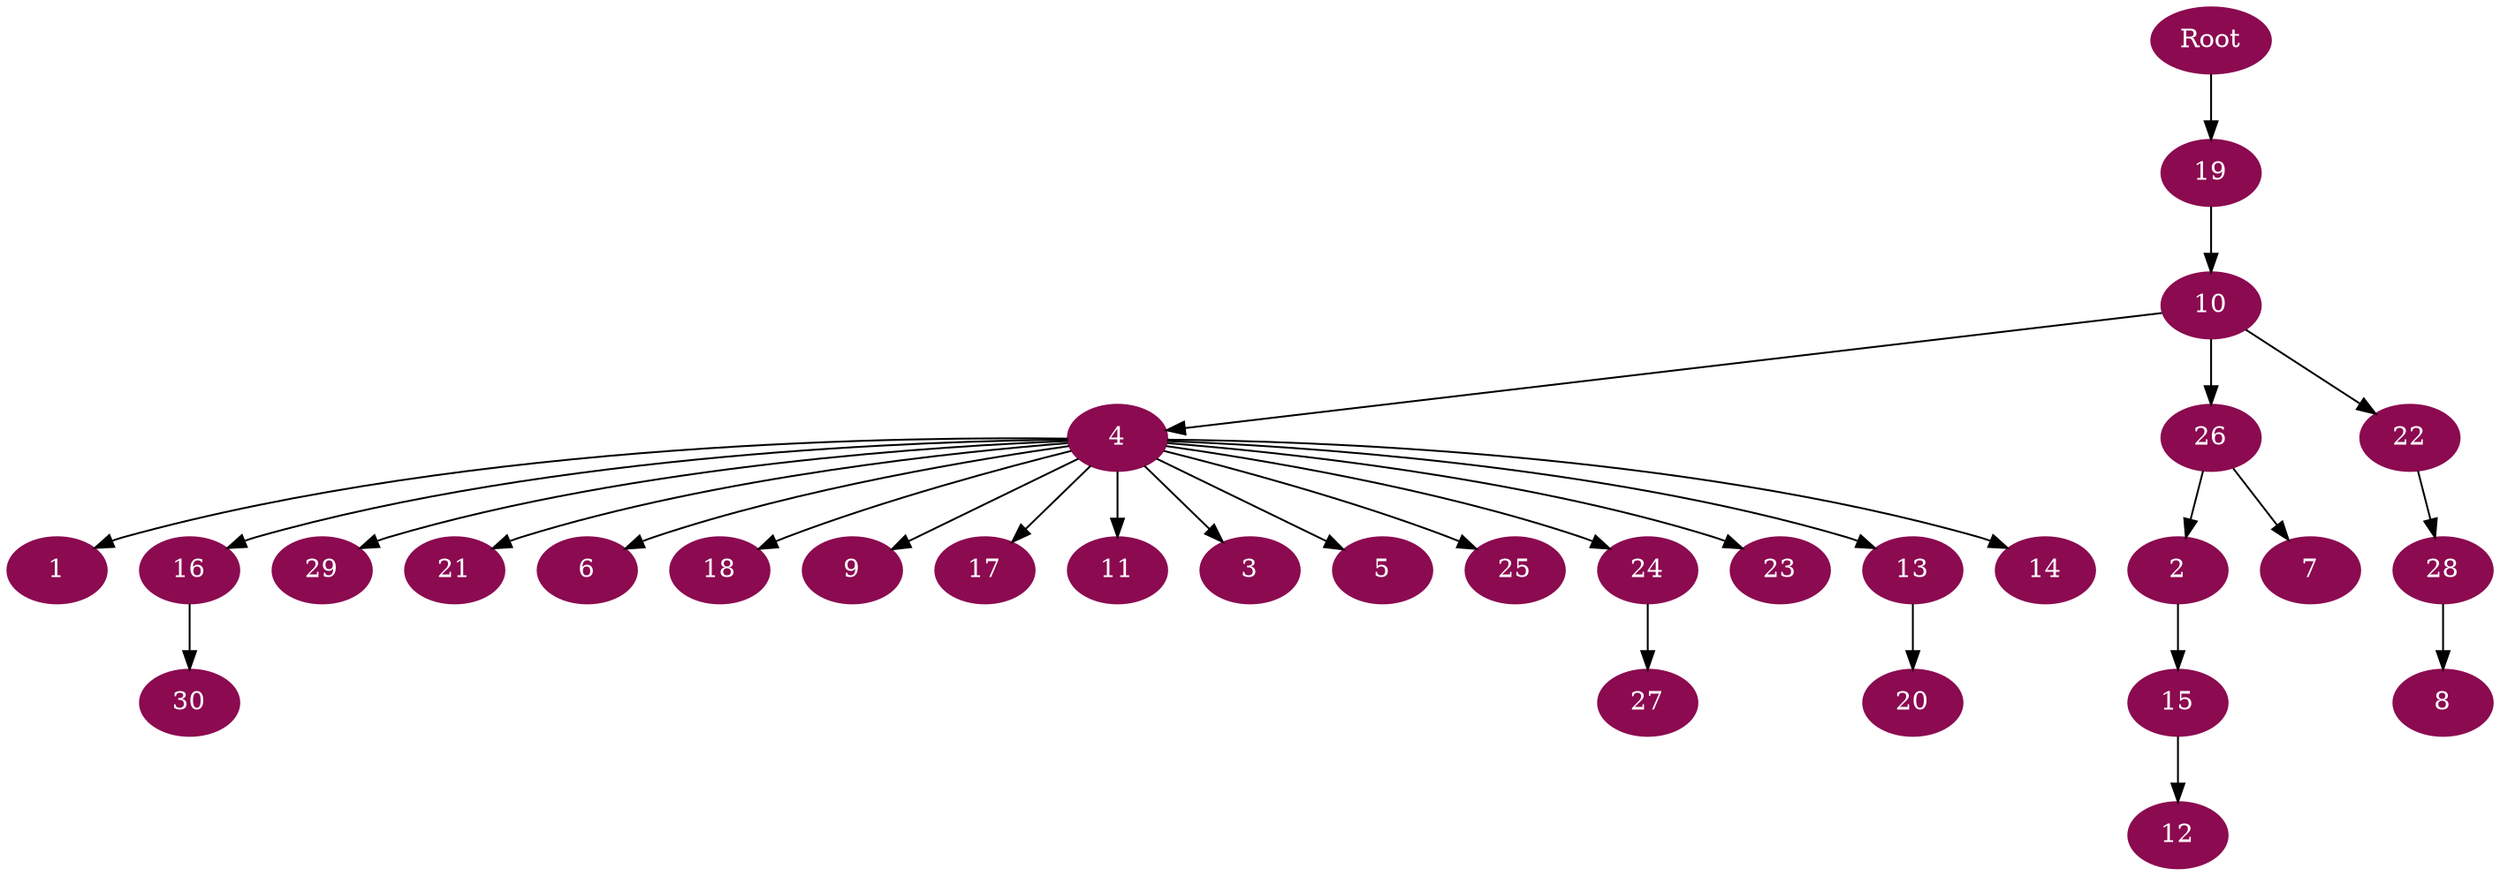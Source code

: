 digraph G {
node [color=deeppink4, style=filled, fontcolor=white];
Root -> 19;
19 -> 10;
10 -> 4;
4 -> 1;
4 -> 16;
16 -> 30;
4 -> 29;
4 -> 21;
4 -> 6;
4 -> 18;
4 -> 9;
4 -> 17;
4 -> 11;
4 -> 3;
4 -> 5;
4 -> 25;
4 -> 24;
24 -> 27;
4 -> 23;
4 -> 13;
13 -> 20;
4 -> 14;
10 -> 26;
26 -> 2;
2 -> 15;
15 -> 12;
26 -> 7;
10 -> 22;
22 -> 28;
28 -> 8;
}
